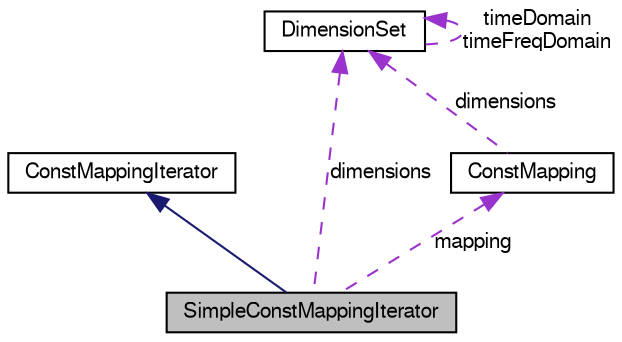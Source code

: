 digraph G
{
  edge [fontname="FreeSans",fontsize="10",labelfontname="FreeSans",labelfontsize="10"];
  node [fontname="FreeSans",fontsize="10",shape=record];
  Node1 [label="SimpleConstMappingIterator",height=0.2,width=0.4,color="black", fillcolor="grey75", style="filled" fontcolor="black"];
  Node2 -> Node1 [dir=back,color="midnightblue",fontsize="10",style="solid",fontname="FreeSans"];
  Node2 [label="ConstMappingIterator",height=0.2,width=0.4,color="black", fillcolor="white", style="filled",URL="$a00056.html",tooltip="Defines an const iterator for a ConstMapping which is able to iterate over the Mapping..."];
  Node3 -> Node1 [dir=back,color="darkorchid3",fontsize="10",style="dashed",label="mapping",fontname="FreeSans"];
  Node3 [label="ConstMapping",height=0.2,width=0.4,color="black", fillcolor="white", style="filled",URL="$a00055.html",tooltip="Represents a not changeable mapping (mathematical function) from domain with at least..."];
  Node4 -> Node3 [dir=back,color="darkorchid3",fontsize="10",style="dashed",label="dimensions",fontname="FreeSans"];
  Node4 [label="DimensionSet",height=0.2,width=0.4,color="black", fillcolor="white", style="filled",URL="$a00084.html",tooltip="Represents a set of dimensions which is used to define over which dimensions a mapping..."];
  Node4 -> Node4 [dir=back,color="darkorchid3",fontsize="10",style="dashed",label="timeDomain\ntimeFreqDomain",fontname="FreeSans"];
  Node4 -> Node1 [dir=back,color="darkorchid3",fontsize="10",style="dashed",label="dimensions",fontname="FreeSans"];
}
